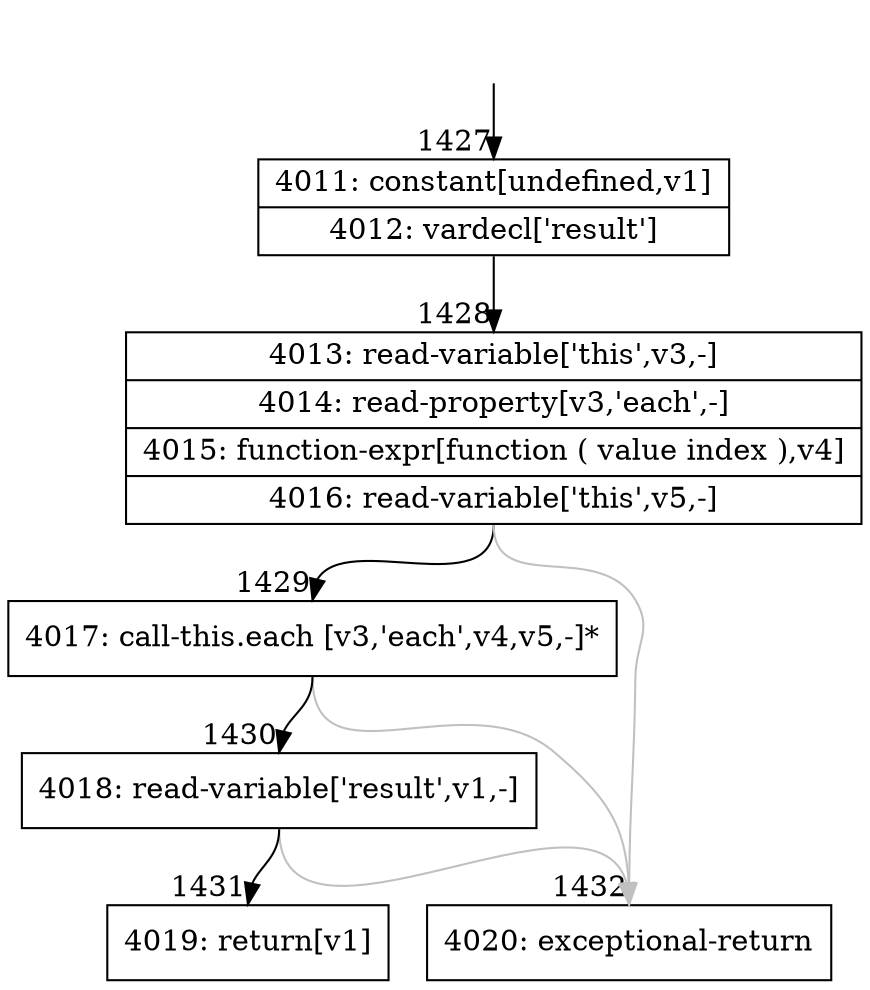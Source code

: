 digraph {
rankdir="TD"
BB_entry120[shape=none,label=""];
BB_entry120 -> BB1427 [tailport=s, headport=n, headlabel="    1427"]
BB1427 [shape=record label="{4011: constant[undefined,v1]|4012: vardecl['result']}" ] 
BB1427 -> BB1428 [tailport=s, headport=n, headlabel="      1428"]
BB1428 [shape=record label="{4013: read-variable['this',v3,-]|4014: read-property[v3,'each',-]|4015: function-expr[function ( value index ),v4]|4016: read-variable['this',v5,-]}" ] 
BB1428 -> BB1429 [tailport=s, headport=n, headlabel="      1429"]
BB1428 -> BB1432 [tailport=s, headport=n, color=gray, headlabel="      1432"]
BB1429 [shape=record label="{4017: call-this.each [v3,'each',v4,v5,-]*}" ] 
BB1429 -> BB1430 [tailport=s, headport=n, headlabel="      1430"]
BB1429 -> BB1432 [tailport=s, headport=n, color=gray]
BB1430 [shape=record label="{4018: read-variable['result',v1,-]}" ] 
BB1430 -> BB1431 [tailport=s, headport=n, headlabel="      1431"]
BB1430 -> BB1432 [tailport=s, headport=n, color=gray]
BB1431 [shape=record label="{4019: return[v1]}" ] 
BB1432 [shape=record label="{4020: exceptional-return}" ] 
//#$~ 911
}
